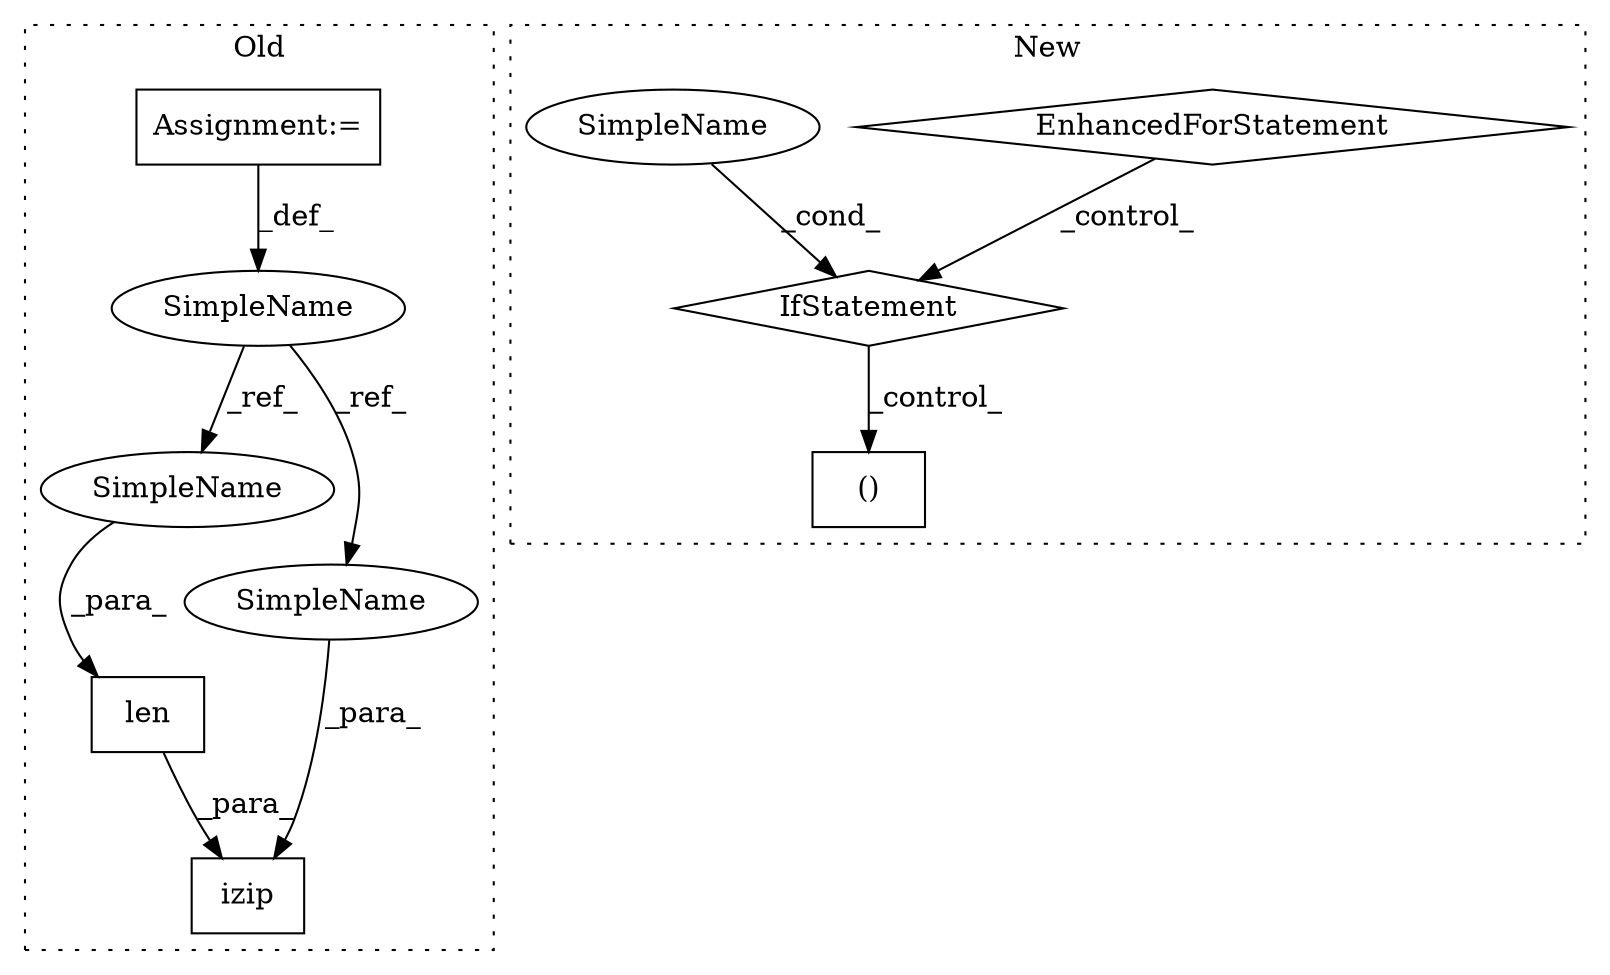 digraph G {
subgraph cluster0 {
1 [label="izip" a="32" s="5469,5498" l="5,1" shape="box"];
4 [label="len" a="32" s="5481,5490" l="4,1" shape="box"];
7 [label="SimpleName" a="42" s="5280" l="5" shape="ellipse"];
8 [label="Assignment:=" a="7" s="5285" l="12" shape="box"];
9 [label="SimpleName" a="42" s="5485" l="5" shape="ellipse"];
10 [label="SimpleName" a="42" s="5493" l="5" shape="ellipse"];
label = "Old";
style="dotted";
}
subgraph cluster1 {
2 [label="EnhancedForStatement" a="70" s="5275,5379" l="68,2" shape="diamond"];
3 [label="()" a="106" s="5499" l="23" shape="box"];
5 [label="IfStatement" a="25" s="5438,5456" l="4,2" shape="diamond"];
6 [label="SimpleName" a="42" s="" l="" shape="ellipse"];
label = "New";
style="dotted";
}
2 -> 5 [label="_control_"];
4 -> 1 [label="_para_"];
5 -> 3 [label="_control_"];
6 -> 5 [label="_cond_"];
7 -> 10 [label="_ref_"];
7 -> 9 [label="_ref_"];
8 -> 7 [label="_def_"];
9 -> 4 [label="_para_"];
10 -> 1 [label="_para_"];
}